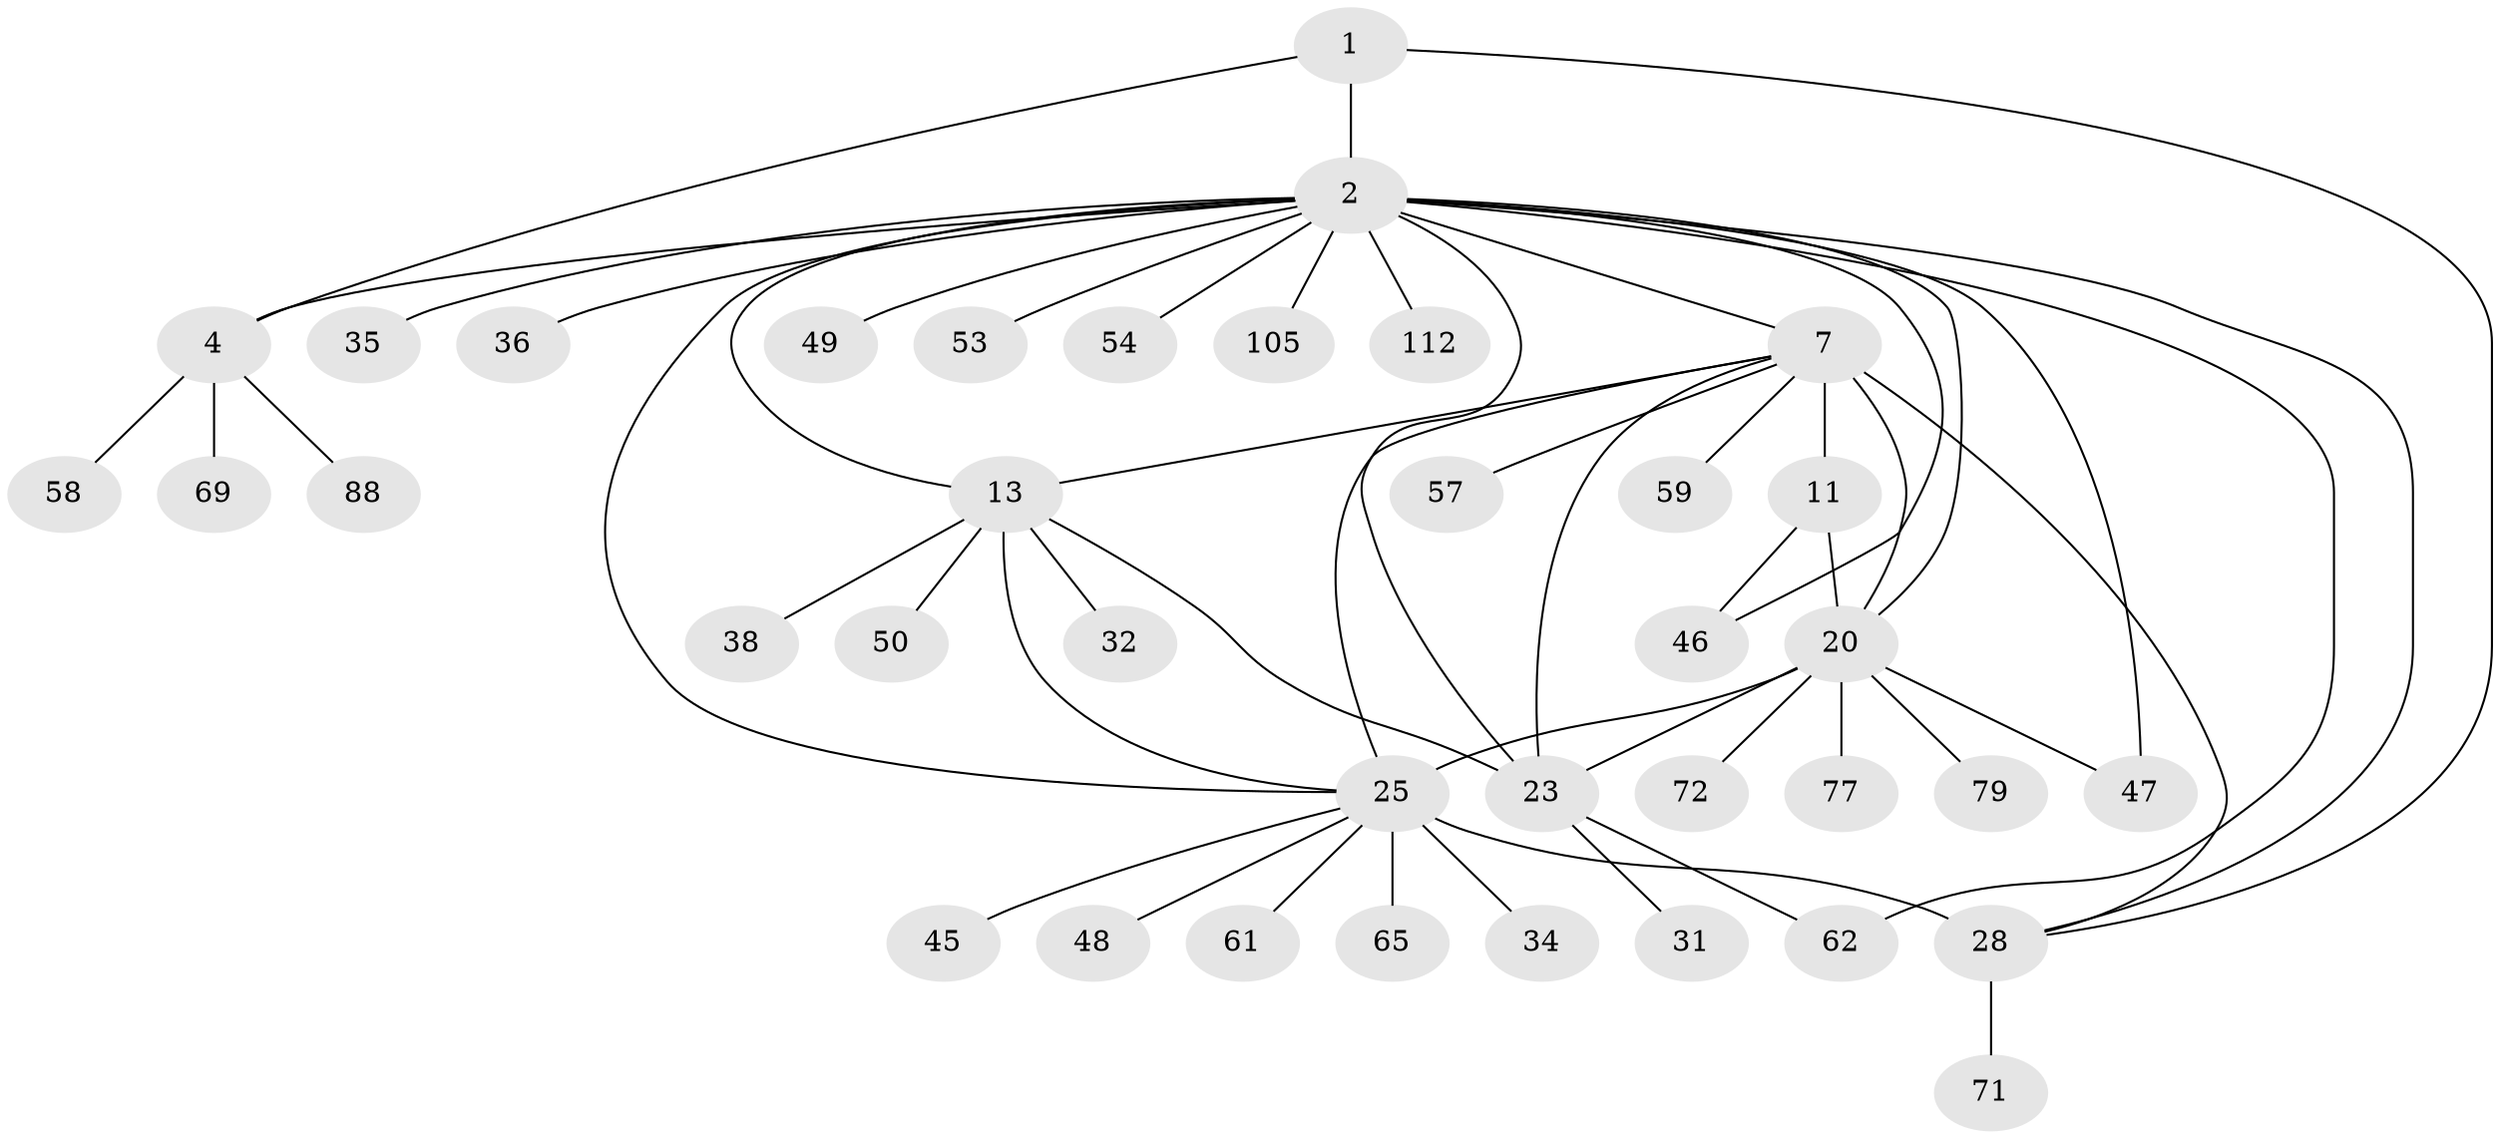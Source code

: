 // original degree distribution, {7: 0.06299212598425197, 8: 0.03937007874015748, 11: 0.023622047244094488, 10: 0.031496062992125984, 5: 0.007874015748031496, 9: 0.05511811023622047, 14: 0.007874015748031496, 6: 0.007874015748031496, 2: 0.12598425196850394, 1: 0.5826771653543307, 3: 0.03937007874015748, 4: 0.015748031496062992}
// Generated by graph-tools (version 1.1) at 2025/19/03/04/25 18:19:38]
// undirected, 38 vertices, 53 edges
graph export_dot {
graph [start="1"]
  node [color=gray90,style=filled];
  1 [super="+33+76"];
  2 [super="+3+5+127+19"];
  4;
  7 [super="+125+12+9+64+8"];
  11 [super="+90"];
  13 [super="+17+18+89+102+75+14"];
  20 [super="+52+113+119+21"];
  23 [super="+24+43+60+41"];
  25 [super="+74+124+26+67+82+29"];
  28 [super="+70+30"];
  31 [super="+107"];
  32;
  34;
  35;
  36;
  38;
  45;
  46;
  47 [super="+117+51"];
  48;
  49 [super="+68+97"];
  50 [super="+73"];
  53;
  54;
  57;
  58;
  59;
  61;
  62 [super="+80"];
  65;
  69 [super="+81"];
  71;
  72;
  77;
  79;
  88;
  105;
  112;
  1 -- 2 [weight=4];
  1 -- 4;
  1 -- 28;
  2 -- 4 [weight=4];
  2 -- 36;
  2 -- 53;
  2 -- 54;
  2 -- 7 [weight=3];
  2 -- 105;
  2 -- 46;
  2 -- 47;
  2 -- 112;
  2 -- 49;
  2 -- 62;
  2 -- 25 [weight=3];
  2 -- 28 [weight=2];
  2 -- 35;
  2 -- 20 [weight=3];
  2 -- 23 [weight=2];
  2 -- 13;
  4 -- 58;
  4 -- 69;
  4 -- 88;
  7 -- 11 [weight=5];
  7 -- 57;
  7 -- 25;
  7 -- 23;
  7 -- 59;
  7 -- 28 [weight=2];
  7 -- 13;
  7 -- 20 [weight=2];
  11 -- 46;
  11 -- 20;
  13 -- 32;
  13 -- 50;
  13 -- 23;
  13 -- 38;
  13 -- 25;
  20 -- 23 [weight=6];
  20 -- 77;
  20 -- 72;
  20 -- 47;
  20 -- 79;
  20 -- 25;
  23 -- 31;
  23 -- 62;
  25 -- 28 [weight=6];
  25 -- 45;
  25 -- 34;
  25 -- 48;
  25 -- 65;
  25 -- 61;
  28 -- 71;
}
